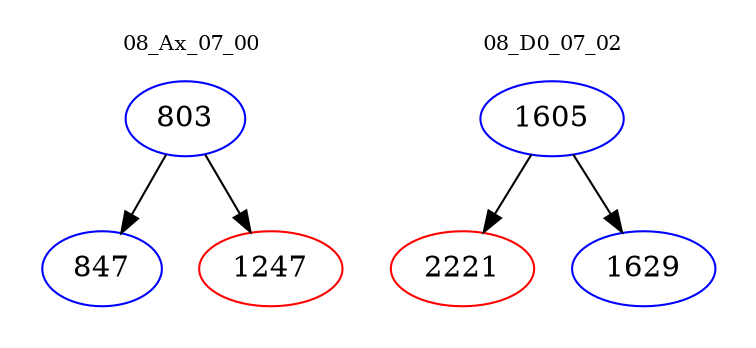 digraph{
subgraph cluster_0 {
color = white
label = "08_Ax_07_00";
fontsize=10;
T0_803 [label="803", color="blue"]
T0_803 -> T0_847 [color="black"]
T0_847 [label="847", color="blue"]
T0_803 -> T0_1247 [color="black"]
T0_1247 [label="1247", color="red"]
}
subgraph cluster_1 {
color = white
label = "08_D0_07_02";
fontsize=10;
T1_1605 [label="1605", color="blue"]
T1_1605 -> T1_2221 [color="black"]
T1_2221 [label="2221", color="red"]
T1_1605 -> T1_1629 [color="black"]
T1_1629 [label="1629", color="blue"]
}
}
